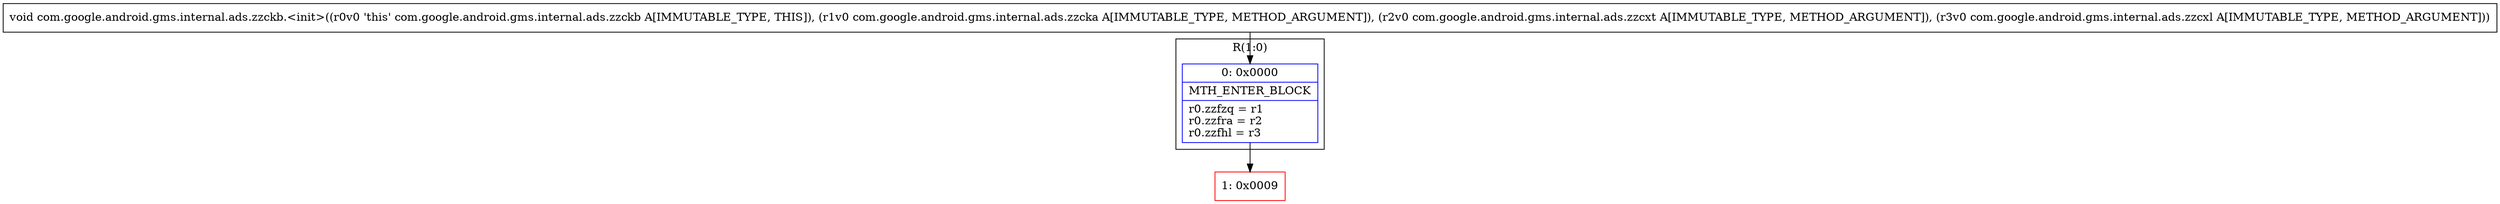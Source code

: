 digraph "CFG forcom.google.android.gms.internal.ads.zzckb.\<init\>(Lcom\/google\/android\/gms\/internal\/ads\/zzcka;Lcom\/google\/android\/gms\/internal\/ads\/zzcxt;Lcom\/google\/android\/gms\/internal\/ads\/zzcxl;)V" {
subgraph cluster_Region_185283819 {
label = "R(1:0)";
node [shape=record,color=blue];
Node_0 [shape=record,label="{0\:\ 0x0000|MTH_ENTER_BLOCK\l|r0.zzfzq = r1\lr0.zzfra = r2\lr0.zzfhl = r3\l}"];
}
Node_1 [shape=record,color=red,label="{1\:\ 0x0009}"];
MethodNode[shape=record,label="{void com.google.android.gms.internal.ads.zzckb.\<init\>((r0v0 'this' com.google.android.gms.internal.ads.zzckb A[IMMUTABLE_TYPE, THIS]), (r1v0 com.google.android.gms.internal.ads.zzcka A[IMMUTABLE_TYPE, METHOD_ARGUMENT]), (r2v0 com.google.android.gms.internal.ads.zzcxt A[IMMUTABLE_TYPE, METHOD_ARGUMENT]), (r3v0 com.google.android.gms.internal.ads.zzcxl A[IMMUTABLE_TYPE, METHOD_ARGUMENT])) }"];
MethodNode -> Node_0;
Node_0 -> Node_1;
}

